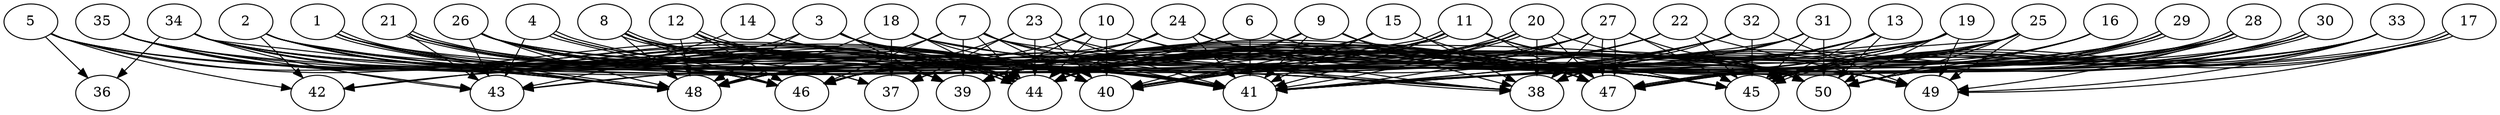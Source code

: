 // DAG automatically generated by daggen at Thu Oct  3 14:07:57 2019
// ./daggen --dot -n 50 --ccr 0.4 --fat 0.9 --regular 0.7 --density 0.9 --mindata 5242880 --maxdata 52428800 
digraph G {
  1 [size="61550080", alpha="0.08", expect_size="24620032"] 
  1 -> 39 [size ="24620032"]
  1 -> 40 [size ="24620032"]
  1 -> 41 [size ="24620032"]
  1 -> 46 [size ="24620032"]
  1 -> 48 [size ="24620032"]
  1 -> 48 [size ="24620032"]
  1 -> 49 [size ="24620032"]
  2 [size="73930240", alpha="0.09", expect_size="29572096"] 
  2 -> 39 [size ="29572096"]
  2 -> 40 [size ="29572096"]
  2 -> 41 [size ="29572096"]
  2 -> 42 [size ="29572096"]
  2 -> 44 [size ="29572096"]
  2 -> 45 [size ="29572096"]
  2 -> 46 [size ="29572096"]
  2 -> 48 [size ="29572096"]
  3 [size="70535680", alpha="0.03", expect_size="28214272"] 
  3 -> 39 [size ="28214272"]
  3 -> 40 [size ="28214272"]
  3 -> 41 [size ="28214272"]
  3 -> 42 [size ="28214272"]
  3 -> 44 [size ="28214272"]
  3 -> 47 [size ="28214272"]
  3 -> 48 [size ="28214272"]
  3 -> 49 [size ="28214272"]
  4 [size="104035840", alpha="0.05", expect_size="41614336"] 
  4 -> 39 [size ="41614336"]
  4 -> 41 [size ="41614336"]
  4 -> 41 [size ="41614336"]
  4 -> 43 [size ="41614336"]
  4 -> 44 [size ="41614336"]
  5 [size="100526080", alpha="0.16", expect_size="40210432"] 
  5 -> 36 [size ="40210432"]
  5 -> 41 [size ="40210432"]
  5 -> 42 [size ="40210432"]
  5 -> 44 [size ="40210432"]
  5 -> 48 [size ="40210432"]
  5 -> 50 [size ="40210432"]
  6 [size="78638080", alpha="0.13", expect_size="31455232"] 
  6 -> 39 [size ="31455232"]
  6 -> 41 [size ="31455232"]
  6 -> 44 [size ="31455232"]
  6 -> 45 [size ="31455232"]
  6 -> 46 [size ="31455232"]
  6 -> 47 [size ="31455232"]
  7 [size="101757440", alpha="0.17", expect_size="40702976"] 
  7 -> 38 [size ="40702976"]
  7 -> 39 [size ="40702976"]
  7 -> 40 [size ="40702976"]
  7 -> 41 [size ="40702976"]
  7 -> 44 [size ="40702976"]
  7 -> 45 [size ="40702976"]
  7 -> 46 [size ="40702976"]
  7 -> 48 [size ="40702976"]
  8 [size="59107840", alpha="0.01", expect_size="23643136"] 
  8 -> 38 [size ="23643136"]
  8 -> 39 [size ="23643136"]
  8 -> 40 [size ="23643136"]
  8 -> 44 [size ="23643136"]
  8 -> 44 [size ="23643136"]
  8 -> 46 [size ="23643136"]
  8 -> 48 [size ="23643136"]
  8 -> 50 [size ="23643136"]
  9 [size="28879360", alpha="0.03", expect_size="11551744"] 
  9 -> 38 [size ="11551744"]
  9 -> 39 [size ="11551744"]
  9 -> 40 [size ="11551744"]
  9 -> 41 [size ="11551744"]
  9 -> 48 [size ="11551744"]
  9 -> 50 [size ="11551744"]
  10 [size="115328000", alpha="0.16", expect_size="46131200"] 
  10 -> 38 [size ="46131200"]
  10 -> 39 [size ="46131200"]
  10 -> 40 [size ="46131200"]
  10 -> 44 [size ="46131200"]
  10 -> 47 [size ="46131200"]
  10 -> 48 [size ="46131200"]
  11 [size="70074880", alpha="0.16", expect_size="28029952"] 
  11 -> 39 [size ="28029952"]
  11 -> 40 [size ="28029952"]
  11 -> 40 [size ="28029952"]
  11 -> 41 [size ="28029952"]
  11 -> 44 [size ="28029952"]
  11 -> 45 [size ="28029952"]
  11 -> 47 [size ="28029952"]
  11 -> 48 [size ="28029952"]
  11 -> 50 [size ="28029952"]
  12 [size="120192000", alpha="0.10", expect_size="48076800"] 
  12 -> 39 [size ="48076800"]
  12 -> 40 [size ="48076800"]
  12 -> 41 [size ="48076800"]
  12 -> 44 [size ="48076800"]
  12 -> 44 [size ="48076800"]
  12 -> 46 [size ="48076800"]
  12 -> 48 [size ="48076800"]
  12 -> 49 [size ="48076800"]
  13 [size="57835520", alpha="0.01", expect_size="23134208"] 
  13 -> 38 [size ="23134208"]
  13 -> 39 [size ="23134208"]
  13 -> 44 [size ="23134208"]
  13 -> 45 [size ="23134208"]
  13 -> 50 [size ="23134208"]
  14 [size="75348480", alpha="0.20", expect_size="30139392"] 
  14 -> 40 [size ="30139392"]
  14 -> 43 [size ="30139392"]
  14 -> 47 [size ="30139392"]
  15 [size="106982400", alpha="0.05", expect_size="42792960"] 
  15 -> 38 [size ="42792960"]
  15 -> 40 [size ="42792960"]
  15 -> 41 [size ="42792960"]
  15 -> 44 [size ="42792960"]
  15 -> 46 [size ="42792960"]
  15 -> 47 [size ="42792960"]
  16 [size="84992000", alpha="0.01", expect_size="33996800"] 
  16 -> 38 [size ="33996800"]
  16 -> 41 [size ="33996800"]
  16 -> 45 [size ="33996800"]
  16 -> 47 [size ="33996800"]
  17 [size="42595840", alpha="0.16", expect_size="17038336"] 
  17 -> 41 [size ="17038336"]
  17 -> 41 [size ="17038336"]
  17 -> 45 [size ="17038336"]
  17 -> 49 [size ="17038336"]
  17 -> 50 [size ="17038336"]
  18 [size="24046080", alpha="0.15", expect_size="9618432"] 
  18 -> 37 [size ="9618432"]
  18 -> 40 [size ="9618432"]
  18 -> 41 [size ="9618432"]
  18 -> 44 [size ="9618432"]
  18 -> 45 [size ="9618432"]
  18 -> 48 [size ="9618432"]
  19 [size="30517760", alpha="0.18", expect_size="12207104"] 
  19 -> 38 [size ="12207104"]
  19 -> 39 [size ="12207104"]
  19 -> 40 [size ="12207104"]
  19 -> 41 [size ="12207104"]
  19 -> 44 [size ="12207104"]
  19 -> 45 [size ="12207104"]
  19 -> 49 [size ="12207104"]
  19 -> 50 [size ="12207104"]
  20 [size="50273280", alpha="0.10", expect_size="20109312"] 
  20 -> 38 [size ="20109312"]
  20 -> 40 [size ="20109312"]
  20 -> 40 [size ="20109312"]
  20 -> 41 [size ="20109312"]
  20 -> 43 [size ="20109312"]
  20 -> 44 [size ="20109312"]
  20 -> 47 [size ="20109312"]
  20 -> 50 [size ="20109312"]
  21 [size="28912640", alpha="0.09", expect_size="11565056"] 
  21 -> 37 [size ="11565056"]
  21 -> 39 [size ="11565056"]
  21 -> 40 [size ="11565056"]
  21 -> 43 [size ="11565056"]
  21 -> 44 [size ="11565056"]
  21 -> 44 [size ="11565056"]
  21 -> 45 [size ="11565056"]
  22 [size="122616320", alpha="0.19", expect_size="49046528"] 
  22 -> 40 [size ="49046528"]
  22 -> 44 [size ="49046528"]
  22 -> 45 [size ="49046528"]
  22 -> 46 [size ="49046528"]
  22 -> 49 [size ="49046528"]
  23 [size="63582720", alpha="0.19", expect_size="25433088"] 
  23 -> 37 [size ="25433088"]
  23 -> 40 [size ="25433088"]
  23 -> 41 [size ="25433088"]
  23 -> 44 [size ="25433088"]
  23 -> 45 [size ="25433088"]
  23 -> 46 [size ="25433088"]
  24 [size="67156480", alpha="0.14", expect_size="26862592"] 
  24 -> 38 [size ="26862592"]
  24 -> 41 [size ="26862592"]
  24 -> 42 [size ="26862592"]
  24 -> 43 [size ="26862592"]
  24 -> 44 [size ="26862592"]
  24 -> 45 [size ="26862592"]
  24 -> 47 [size ="26862592"]
  24 -> 48 [size ="26862592"]
  24 -> 50 [size ="26862592"]
  25 [size="66731520", alpha="0.04", expect_size="26692608"] 
  25 -> 38 [size ="26692608"]
  25 -> 39 [size ="26692608"]
  25 -> 40 [size ="26692608"]
  25 -> 41 [size ="26692608"]
  25 -> 47 [size ="26692608"]
  25 -> 49 [size ="26692608"]
  25 -> 50 [size ="26692608"]
  26 [size="94645760", alpha="0.05", expect_size="37858304"] 
  26 -> 37 [size ="37858304"]
  26 -> 39 [size ="37858304"]
  26 -> 40 [size ="37858304"]
  26 -> 41 [size ="37858304"]
  26 -> 43 [size ="37858304"]
  26 -> 44 [size ="37858304"]
  26 -> 46 [size ="37858304"]
  26 -> 47 [size ="37858304"]
  26 -> 48 [size ="37858304"]
  26 -> 50 [size ="37858304"]
  27 [size="97684480", alpha="0.01", expect_size="39073792"] 
  27 -> 38 [size ="39073792"]
  27 -> 39 [size ="39073792"]
  27 -> 41 [size ="39073792"]
  27 -> 44 [size ="39073792"]
  27 -> 45 [size ="39073792"]
  27 -> 46 [size ="39073792"]
  27 -> 47 [size ="39073792"]
  27 -> 47 [size ="39073792"]
  27 -> 48 [size ="39073792"]
  27 -> 50 [size ="39073792"]
  28 [size="73574400", alpha="0.04", expect_size="29429760"] 
  28 -> 37 [size ="29429760"]
  28 -> 38 [size ="29429760"]
  28 -> 40 [size ="29429760"]
  28 -> 44 [size ="29429760"]
  28 -> 45 [size ="29429760"]
  28 -> 47 [size ="29429760"]
  28 -> 47 [size ="29429760"]
  28 -> 49 [size ="29429760"]
  28 -> 50 [size ="29429760"]
  29 [size="45475840", alpha="0.11", expect_size="18190336"] 
  29 -> 38 [size ="18190336"]
  29 -> 41 [size ="18190336"]
  29 -> 45 [size ="18190336"]
  29 -> 46 [size ="18190336"]
  29 -> 47 [size ="18190336"]
  29 -> 47 [size ="18190336"]
  29 -> 50 [size ="18190336"]
  30 [size="34713600", alpha="0.15", expect_size="13885440"] 
  30 -> 44 [size ="13885440"]
  30 -> 45 [size ="13885440"]
  30 -> 45 [size ="13885440"]
  30 -> 47 [size ="13885440"]
  30 -> 48 [size ="13885440"]
  30 -> 50 [size ="13885440"]
  31 [size="91061760", alpha="0.08", expect_size="36424704"] 
  31 -> 38 [size ="36424704"]
  31 -> 39 [size ="36424704"]
  31 -> 41 [size ="36424704"]
  31 -> 44 [size ="36424704"]
  31 -> 45 [size ="36424704"]
  31 -> 50 [size ="36424704"]
  32 [size="27031040", alpha="0.20", expect_size="10812416"] 
  32 -> 38 [size ="10812416"]
  32 -> 39 [size ="10812416"]
  32 -> 40 [size ="10812416"]
  32 -> 41 [size ="10812416"]
  32 -> 44 [size ="10812416"]
  32 -> 45 [size ="10812416"]
  32 -> 49 [size ="10812416"]
  33 [size="21411840", alpha="0.19", expect_size="8564736"] 
  33 -> 40 [size ="8564736"]
  33 -> 41 [size ="8564736"]
  33 -> 44 [size ="8564736"]
  33 -> 45 [size ="8564736"]
  33 -> 49 [size ="8564736"]
  33 -> 50 [size ="8564736"]
  34 [size="13667840", alpha="0.09", expect_size="5467136"] 
  34 -> 36 [size ="5467136"]
  34 -> 38 [size ="5467136"]
  34 -> 39 [size ="5467136"]
  34 -> 40 [size ="5467136"]
  34 -> 41 [size ="5467136"]
  34 -> 43 [size ="5467136"]
  34 -> 44 [size ="5467136"]
  34 -> 46 [size ="5467136"]
  34 -> 47 [size ="5467136"]
  34 -> 48 [size ="5467136"]
  35 [size="94732800", alpha="0.15", expect_size="37893120"] 
  35 -> 38 [size ="37893120"]
  35 -> 41 [size ="37893120"]
  35 -> 43 [size ="37893120"]
  35 -> 44 [size ="37893120"]
  35 -> 46 [size ="37893120"]
  35 -> 48 [size ="37893120"]
  36 [size="116090880", alpha="0.12", expect_size="46436352"] 
  37 [size="25315840", alpha="0.15", expect_size="10126336"] 
  38 [size="29020160", alpha="0.00", expect_size="11608064"] 
  39 [size="55239680", alpha="0.08", expect_size="22095872"] 
  40 [size="119751680", alpha="0.02", expect_size="47900672"] 
  41 [size="88847360", alpha="0.18", expect_size="35538944"] 
  42 [size="19494400", alpha="0.14", expect_size="7797760"] 
  43 [size="18780160", alpha="0.17", expect_size="7512064"] 
  44 [size="13468160", alpha="0.10", expect_size="5387264"] 
  45 [size="65804800", alpha="0.12", expect_size="26321920"] 
  46 [size="33733120", alpha="0.08", expect_size="13493248"] 
  47 [size="107107840", alpha="0.18", expect_size="42843136"] 
  48 [size="79490560", alpha="0.19", expect_size="31796224"] 
  49 [size="79784960", alpha="0.05", expect_size="31913984"] 
  50 [size="125401600", alpha="0.15", expect_size="50160640"] 
}
